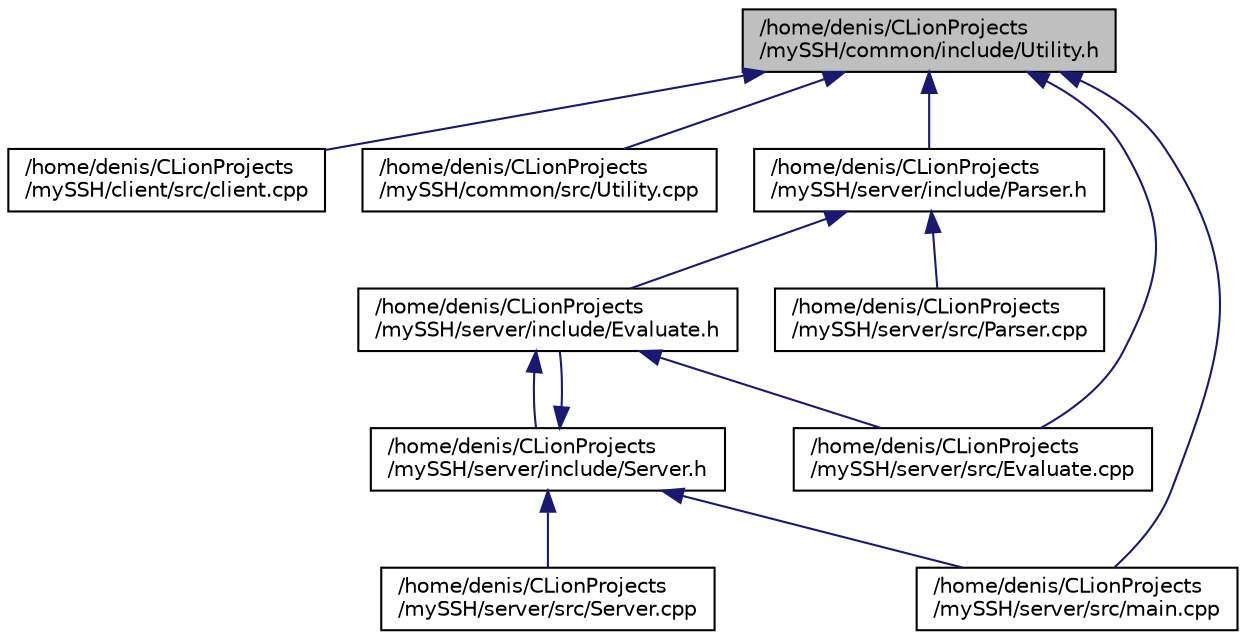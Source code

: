 digraph "/home/denis/CLionProjects/mySSH/common/include/Utility.h"
{
  edge [fontname="Helvetica",fontsize="10",labelfontname="Helvetica",labelfontsize="10"];
  node [fontname="Helvetica",fontsize="10",shape=record];
  Node1 [label="/home/denis/CLionProjects\l/mySSH/common/include/Utility.h",height=0.2,width=0.4,color="black", fillcolor="grey75", style="filled", fontcolor="black"];
  Node1 -> Node2 [dir="back",color="midnightblue",fontsize="10",style="solid",fontname="Helvetica"];
  Node2 [label="/home/denis/CLionProjects\l/mySSH/client/src/client.cpp",height=0.2,width=0.4,color="black", fillcolor="white", style="filled",URL="$client_8cpp.html"];
  Node1 -> Node3 [dir="back",color="midnightblue",fontsize="10",style="solid",fontname="Helvetica"];
  Node3 [label="/home/denis/CLionProjects\l/mySSH/common/src/Utility.cpp",height=0.2,width=0.4,color="black", fillcolor="white", style="filled",URL="$Utility_8cpp.html"];
  Node1 -> Node4 [dir="back",color="midnightblue",fontsize="10",style="solid",fontname="Helvetica"];
  Node4 [label="/home/denis/CLionProjects\l/mySSH/server/include/Parser.h",height=0.2,width=0.4,color="black", fillcolor="white", style="filled",URL="$Parser_8h.html"];
  Node4 -> Node5 [dir="back",color="midnightblue",fontsize="10",style="solid",fontname="Helvetica"];
  Node5 [label="/home/denis/CLionProjects\l/mySSH/server/include/Evaluate.h",height=0.2,width=0.4,color="black", fillcolor="white", style="filled",URL="$Evaluate_8h.html"];
  Node5 -> Node6 [dir="back",color="midnightblue",fontsize="10",style="solid",fontname="Helvetica"];
  Node6 [label="/home/denis/CLionProjects\l/mySSH/server/include/Server.h",height=0.2,width=0.4,color="black", fillcolor="white", style="filled",URL="$Server_8h.html"];
  Node6 -> Node5 [dir="back",color="midnightblue",fontsize="10",style="solid",fontname="Helvetica"];
  Node6 -> Node7 [dir="back",color="midnightblue",fontsize="10",style="solid",fontname="Helvetica"];
  Node7 [label="/home/denis/CLionProjects\l/mySSH/server/src/main.cpp",height=0.2,width=0.4,color="black", fillcolor="white", style="filled",URL="$main_8cpp.html"];
  Node6 -> Node8 [dir="back",color="midnightblue",fontsize="10",style="solid",fontname="Helvetica"];
  Node8 [label="/home/denis/CLionProjects\l/mySSH/server/src/Server.cpp",height=0.2,width=0.4,color="black", fillcolor="white", style="filled",URL="$Server_8cpp.html"];
  Node5 -> Node9 [dir="back",color="midnightblue",fontsize="10",style="solid",fontname="Helvetica"];
  Node9 [label="/home/denis/CLionProjects\l/mySSH/server/src/Evaluate.cpp",height=0.2,width=0.4,color="black", fillcolor="white", style="filled",URL="$Evaluate_8cpp.html"];
  Node4 -> Node10 [dir="back",color="midnightblue",fontsize="10",style="solid",fontname="Helvetica"];
  Node10 [label="/home/denis/CLionProjects\l/mySSH/server/src/Parser.cpp",height=0.2,width=0.4,color="black", fillcolor="white", style="filled",URL="$Parser_8cpp.html"];
  Node1 -> Node9 [dir="back",color="midnightblue",fontsize="10",style="solid",fontname="Helvetica"];
  Node1 -> Node7 [dir="back",color="midnightblue",fontsize="10",style="solid",fontname="Helvetica"];
}
